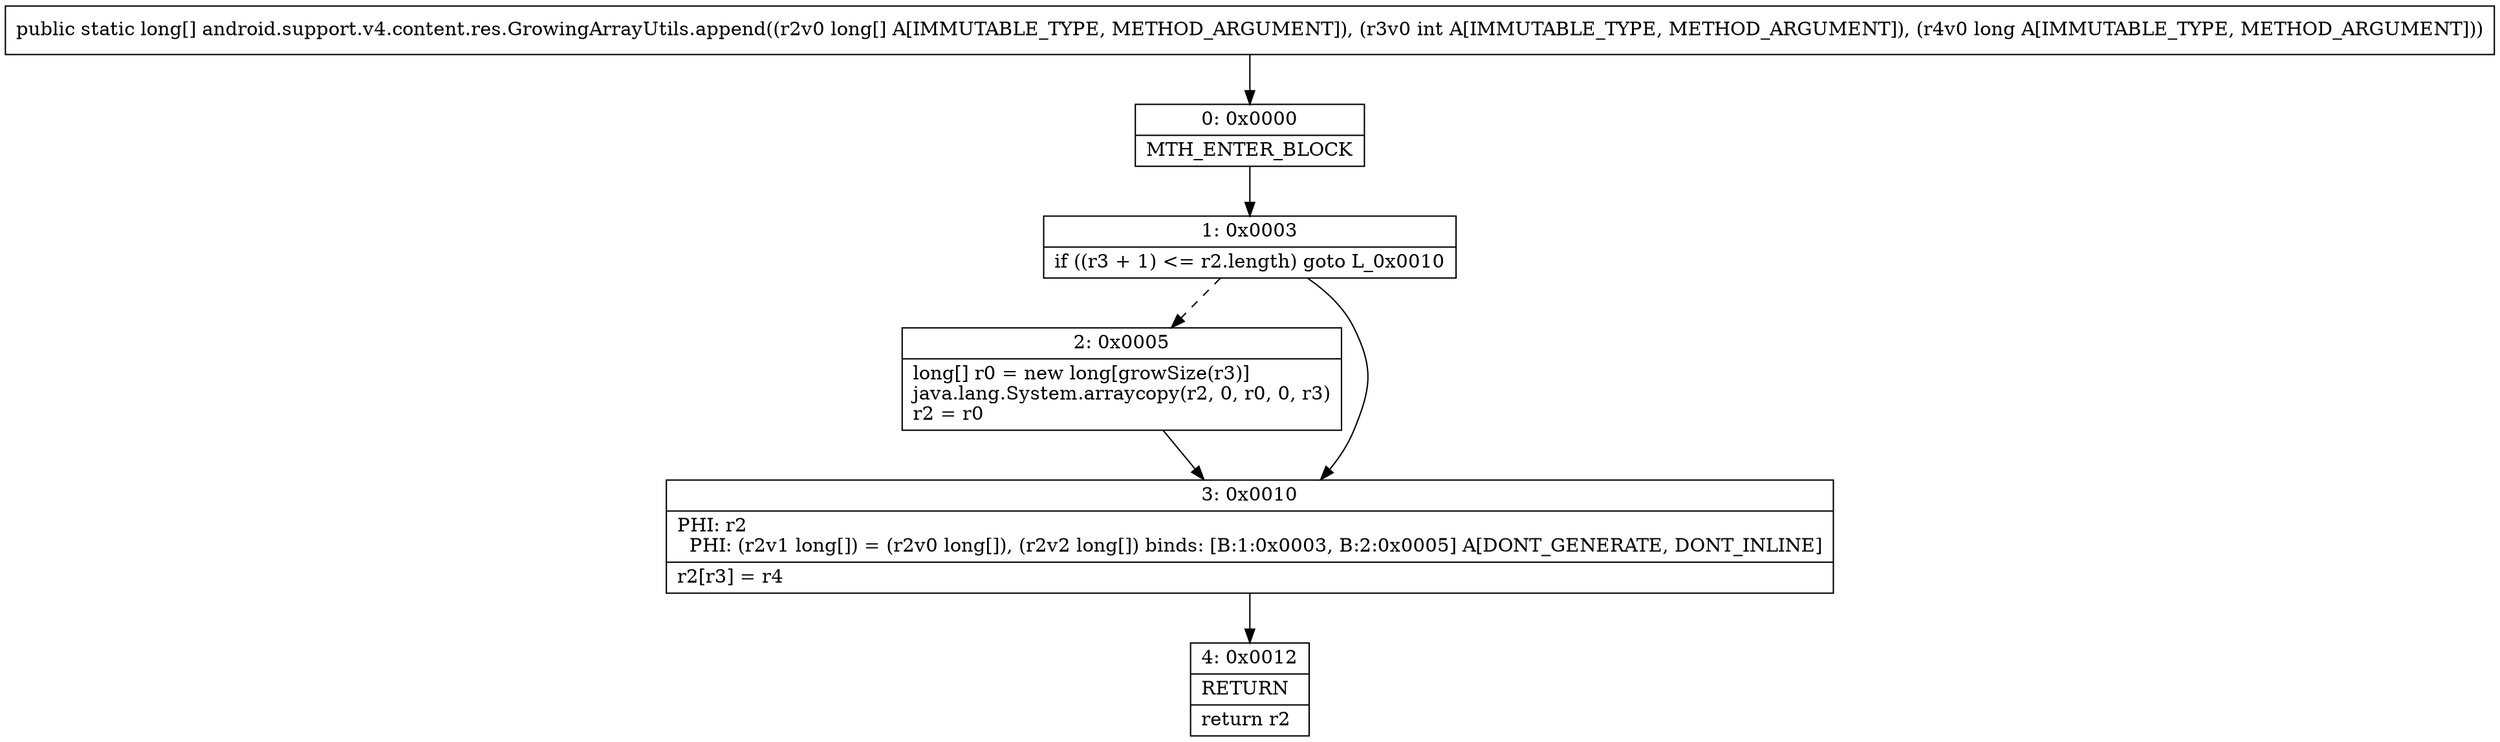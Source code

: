 digraph "CFG forandroid.support.v4.content.res.GrowingArrayUtils.append([JIJ)[J" {
Node_0 [shape=record,label="{0\:\ 0x0000|MTH_ENTER_BLOCK\l}"];
Node_1 [shape=record,label="{1\:\ 0x0003|if ((r3 + 1) \<= r2.length) goto L_0x0010\l}"];
Node_2 [shape=record,label="{2\:\ 0x0005|long[] r0 = new long[growSize(r3)]\ljava.lang.System.arraycopy(r2, 0, r0, 0, r3)\lr2 = r0\l}"];
Node_3 [shape=record,label="{3\:\ 0x0010|PHI: r2 \l  PHI: (r2v1 long[]) = (r2v0 long[]), (r2v2 long[]) binds: [B:1:0x0003, B:2:0x0005] A[DONT_GENERATE, DONT_INLINE]\l|r2[r3] = r4\l}"];
Node_4 [shape=record,label="{4\:\ 0x0012|RETURN\l|return r2\l}"];
MethodNode[shape=record,label="{public static long[] android.support.v4.content.res.GrowingArrayUtils.append((r2v0 long[] A[IMMUTABLE_TYPE, METHOD_ARGUMENT]), (r3v0 int A[IMMUTABLE_TYPE, METHOD_ARGUMENT]), (r4v0 long A[IMMUTABLE_TYPE, METHOD_ARGUMENT])) }"];
MethodNode -> Node_0;
Node_0 -> Node_1;
Node_1 -> Node_2[style=dashed];
Node_1 -> Node_3;
Node_2 -> Node_3;
Node_3 -> Node_4;
}

